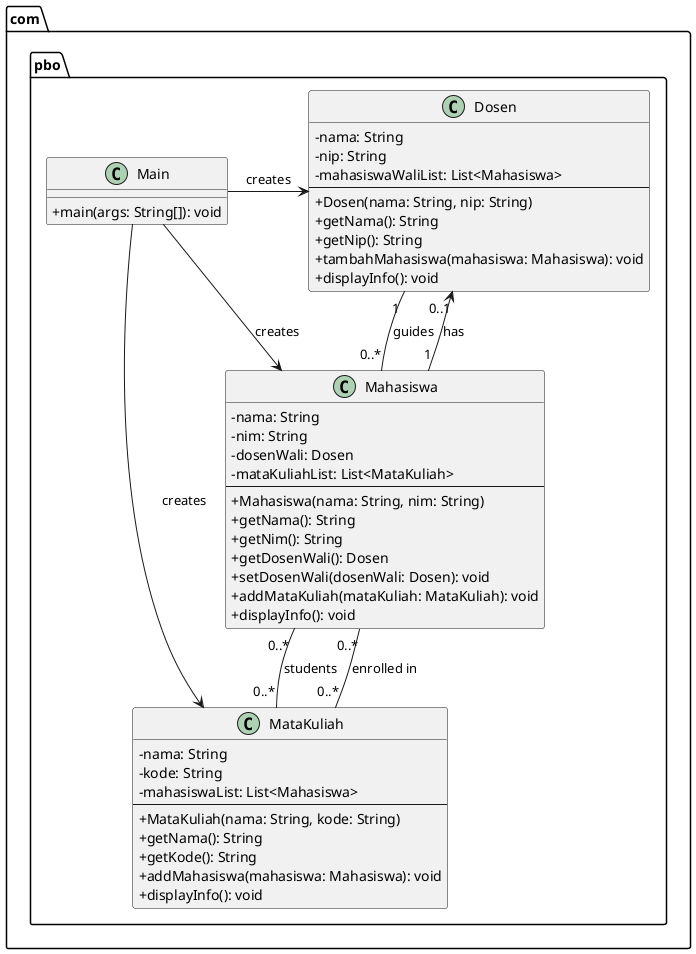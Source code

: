 @startuml = Desain_UML_Dosen 

skinparam ClassAttributeIconSize 0

package com.pbo {

    class Main {
        + main(args: String[]): void
    }

    class Dosen {
        - nama: String
        - nip: String
        - mahasiswaWaliList: List<Mahasiswa>
        --
        + Dosen(nama: String, nip: String)
        + getNama(): String
        + getNip(): String
        + tambahMahasiswa(mahasiswa: Mahasiswa): void
        + displayInfo(): void
    }

    class Mahasiswa {
        - nama: String
        - nim: String
        - dosenWali: Dosen
        - mataKuliahList: List<MataKuliah>
        --
        + Mahasiswa(nama: String, nim: String)
        + getNama(): String
        + getNim(): String
        + getDosenWali(): Dosen
        + setDosenWali(dosenWali: Dosen): void
        + addMataKuliah(mataKuliah: MataKuliah): void
        + displayInfo(): void
    }

    class MataKuliah {
        - nama: String
        - kode: String
        - mahasiswaList: List<Mahasiswa>
        --
        + MataKuliah(nama: String, kode: String)
        + getNama(): String
        + getKode(): String
        + addMahasiswa(mahasiswa: Mahasiswa): void
        + displayInfo(): void
    }

    Main -> Dosen: creates
    Main -> Mahasiswa: creates
    Main -> MataKuliah: creates

    Dosen "1" -- "0..*" Mahasiswa: guides
    Mahasiswa "0..*" -- "0..*" MataKuliah: enrolled in
    Mahasiswa "1" --> "0..1" Dosen: has
    MataKuliah "0..*" -- "0..*" Mahasiswa: students
}

@enduml
